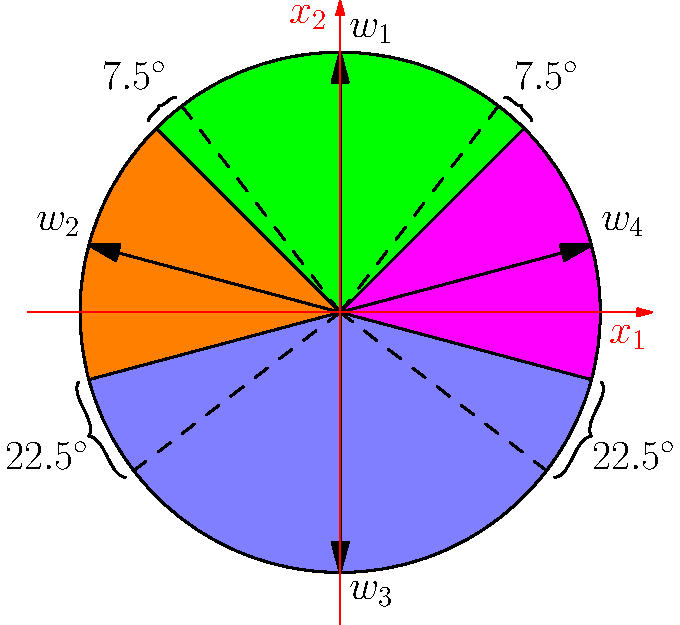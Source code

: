 import graph;
import plain;
size(12cm);
defaultpen(fontsize(22));
path p = (0,0)--arc((0,0),5,45,135)--cycle;
path p2 = arc((0,0),5,135,195)--(0,0)--cycle;
path p3 = arc((0,0),5,195,345)--(0,0)--cycle;
path p4 = arc((0,0),5,345,405)--(0,0)--cycle;
filldraw(p,fillpen=green,drawpen=black+1);
filldraw(p2,fillpen=orange,drawpen=black+1);
filldraw(p3,fillpen=lightblue,drawpen=black+1);
filldraw(p4,fillpen=magenta,drawpen=black+1);
draw(Circle((0,0),5),black+1);
draw((0,0)--5*expi(pi/12),EndArrow,p=black+1);
draw((0,0)--5*expi(11*pi/12),EndArrow,p=black+1);
draw((0,0)--5*expi(pi/2),EndArrow,p=black+1);
draw((0,0)--5*expi(3*pi/2),EndArrow,p=black+1);
draw((0,0)--5*expi(3.5*pi/12),p=black+1+dashed);
draw((0,0)--5*expi(8.5*pi/12),p=black+1+dashed);
draw((0,0)--5*expi(-2.5*pi/12),p=black+1+dashed);
draw((0,0)--5*expi(14.5*pi/12),p=black+1+dashed);
label("$w_1$",(0,5),NE);
label("$w_4$",5*expi(pi/12),NE);
label("$w_3$",(0,-5),SE);
label("$w_2$",5*expi(11*pi/12),NW);
label("$7.5^\circ$",5.2*expi(3.5*pi/12),NE);
label("$7.5^\circ$",5.2*expi(8.5*pi/12),NW);
label("$22.5^\circ$",5.2*expi(13.75*pi/12),SW);
label("$22.5^\circ$",5.2*expi(-1.75*pi/12),SE);
draw(brace(5.2*expi(3.5*pi/12),5.2*expi(pi/4)),p=black+1);
draw(brace(5.2*expi(3*pi/4),5.2*expi(8.5*pi/12)),p=black+1);
draw(brace(5.2*expi(14.5*pi/12),5.2*expi(13*pi/12)),p=black+1);
draw(brace(5.2*expi(-pi/12),5.2*expi(-2.5*pi/12)),p=black+1);
xaxis('$x_1$',xmin=-6,xmax=6,red,EndArrow,above=true);
yaxis('$x_2$',ymin=-6,ymax=6,red,EndArrow,above=true);

